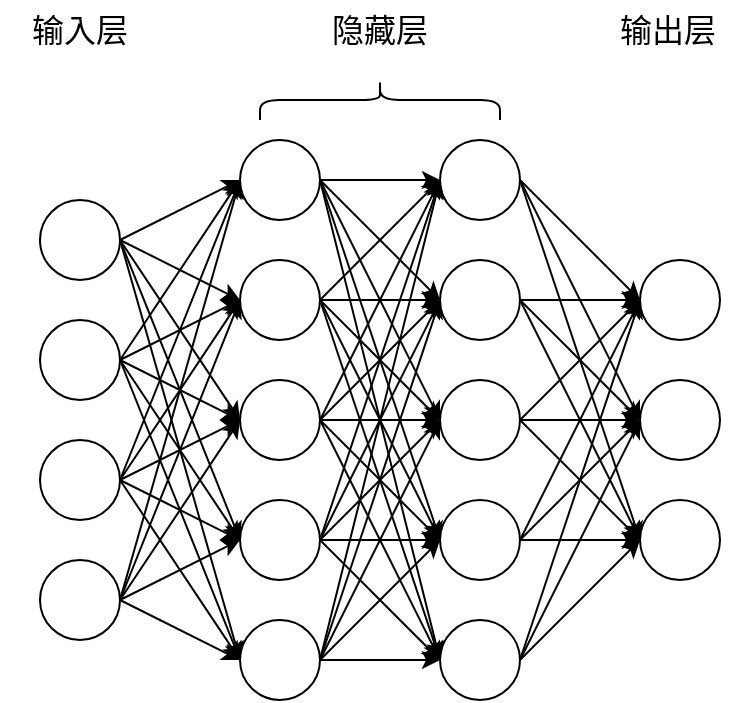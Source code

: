 <mxfile version="21.3.5" type="github">
  <diagram name="第 1 页" id="Nes4Ecfo2mhJ0ypQ1FAw">
    <mxGraphModel dx="1293" dy="785" grid="1" gridSize="10" guides="1" tooltips="1" connect="1" arrows="1" fold="1" page="1" pageScale="1" pageWidth="827" pageHeight="1169" math="0" shadow="0">
      <root>
        <mxCell id="0" />
        <mxCell id="1" parent="0" />
        <mxCell id="xXC10GWcHhXQVyUSN9c3-1" value="" style="ellipse;whiteSpace=wrap;html=1;aspect=fixed;" parent="1" vertex="1">
          <mxGeometry x="100" y="180" width="40" height="40" as="geometry" />
        </mxCell>
        <mxCell id="xXC10GWcHhXQVyUSN9c3-2" value="" style="ellipse;whiteSpace=wrap;html=1;aspect=fixed;" parent="1" vertex="1">
          <mxGeometry x="100" y="240" width="40" height="40" as="geometry" />
        </mxCell>
        <mxCell id="xXC10GWcHhXQVyUSN9c3-3" value="" style="ellipse;whiteSpace=wrap;html=1;aspect=fixed;" parent="1" vertex="1">
          <mxGeometry x="100" y="300" width="40" height="40" as="geometry" />
        </mxCell>
        <mxCell id="xXC10GWcHhXQVyUSN9c3-4" value="" style="ellipse;whiteSpace=wrap;html=1;aspect=fixed;" parent="1" vertex="1">
          <mxGeometry x="100" y="360" width="40" height="40" as="geometry" />
        </mxCell>
        <mxCell id="xXC10GWcHhXQVyUSN9c3-5" value="" style="ellipse;whiteSpace=wrap;html=1;aspect=fixed;" parent="1" vertex="1">
          <mxGeometry x="200" y="150" width="40" height="40" as="geometry" />
        </mxCell>
        <mxCell id="xXC10GWcHhXQVyUSN9c3-6" value="" style="ellipse;whiteSpace=wrap;html=1;aspect=fixed;" parent="1" vertex="1">
          <mxGeometry x="200" y="210" width="40" height="40" as="geometry" />
        </mxCell>
        <mxCell id="xXC10GWcHhXQVyUSN9c3-7" value="" style="ellipse;whiteSpace=wrap;html=1;aspect=fixed;" parent="1" vertex="1">
          <mxGeometry x="200" y="270" width="40" height="40" as="geometry" />
        </mxCell>
        <mxCell id="xXC10GWcHhXQVyUSN9c3-8" value="" style="ellipse;whiteSpace=wrap;html=1;aspect=fixed;" parent="1" vertex="1">
          <mxGeometry x="200" y="330" width="40" height="40" as="geometry" />
        </mxCell>
        <mxCell id="xXC10GWcHhXQVyUSN9c3-9" value="" style="ellipse;whiteSpace=wrap;html=1;aspect=fixed;" parent="1" vertex="1">
          <mxGeometry x="200" y="390" width="40" height="40" as="geometry" />
        </mxCell>
        <mxCell id="xXC10GWcHhXQVyUSN9c3-10" value="" style="ellipse;whiteSpace=wrap;html=1;aspect=fixed;" parent="1" vertex="1">
          <mxGeometry x="300" y="150" width="40" height="40" as="geometry" />
        </mxCell>
        <mxCell id="xXC10GWcHhXQVyUSN9c3-11" value="" style="ellipse;whiteSpace=wrap;html=1;aspect=fixed;" parent="1" vertex="1">
          <mxGeometry x="300" y="210" width="40" height="40" as="geometry" />
        </mxCell>
        <mxCell id="xXC10GWcHhXQVyUSN9c3-12" value="" style="ellipse;whiteSpace=wrap;html=1;aspect=fixed;" parent="1" vertex="1">
          <mxGeometry x="300" y="270" width="40" height="40" as="geometry" />
        </mxCell>
        <mxCell id="xXC10GWcHhXQVyUSN9c3-13" value="" style="ellipse;whiteSpace=wrap;html=1;aspect=fixed;" parent="1" vertex="1">
          <mxGeometry x="300" y="330" width="40" height="40" as="geometry" />
        </mxCell>
        <mxCell id="xXC10GWcHhXQVyUSN9c3-14" value="" style="ellipse;whiteSpace=wrap;html=1;aspect=fixed;" parent="1" vertex="1">
          <mxGeometry x="300" y="390" width="40" height="40" as="geometry" />
        </mxCell>
        <mxCell id="xXC10GWcHhXQVyUSN9c3-15" value="" style="ellipse;whiteSpace=wrap;html=1;aspect=fixed;" parent="1" vertex="1">
          <mxGeometry x="400" y="210" width="40" height="40" as="geometry" />
        </mxCell>
        <mxCell id="xXC10GWcHhXQVyUSN9c3-16" value="" style="ellipse;whiteSpace=wrap;html=1;aspect=fixed;" parent="1" vertex="1">
          <mxGeometry x="400" y="270" width="40" height="40" as="geometry" />
        </mxCell>
        <mxCell id="xXC10GWcHhXQVyUSN9c3-17" value="" style="ellipse;whiteSpace=wrap;html=1;aspect=fixed;" parent="1" vertex="1">
          <mxGeometry x="400" y="330" width="40" height="40" as="geometry" />
        </mxCell>
        <mxCell id="xXC10GWcHhXQVyUSN9c3-18" value="" style="endArrow=classic;html=1;rounded=0;entryX=0;entryY=0.5;entryDx=0;entryDy=0;" parent="1" target="xXC10GWcHhXQVyUSN9c3-5" edge="1">
          <mxGeometry width="50" height="50" relative="1" as="geometry">
            <mxPoint x="140" y="200" as="sourcePoint" />
            <mxPoint x="190" y="150" as="targetPoint" />
          </mxGeometry>
        </mxCell>
        <mxCell id="xXC10GWcHhXQVyUSN9c3-19" value="" style="endArrow=classic;html=1;rounded=0;entryX=0;entryY=0.5;entryDx=0;entryDy=0;" parent="1" target="xXC10GWcHhXQVyUSN9c3-6" edge="1">
          <mxGeometry width="50" height="50" relative="1" as="geometry">
            <mxPoint x="140" y="200" as="sourcePoint" />
            <mxPoint x="190" y="150" as="targetPoint" />
          </mxGeometry>
        </mxCell>
        <mxCell id="xXC10GWcHhXQVyUSN9c3-20" value="" style="endArrow=classic;html=1;rounded=0;entryX=0;entryY=0.5;entryDx=0;entryDy=0;exitX=1;exitY=0.5;exitDx=0;exitDy=0;" parent="1" source="xXC10GWcHhXQVyUSN9c3-1" target="xXC10GWcHhXQVyUSN9c3-7" edge="1">
          <mxGeometry width="50" height="50" relative="1" as="geometry">
            <mxPoint x="150" y="210" as="sourcePoint" />
            <mxPoint x="210" y="240" as="targetPoint" />
          </mxGeometry>
        </mxCell>
        <mxCell id="xXC10GWcHhXQVyUSN9c3-21" value="" style="endArrow=classic;html=1;rounded=0;entryX=0;entryY=0.5;entryDx=0;entryDy=0;exitX=1;exitY=0.5;exitDx=0;exitDy=0;" parent="1" source="xXC10GWcHhXQVyUSN9c3-1" target="xXC10GWcHhXQVyUSN9c3-8" edge="1">
          <mxGeometry width="50" height="50" relative="1" as="geometry">
            <mxPoint x="150" y="210" as="sourcePoint" />
            <mxPoint x="210" y="300" as="targetPoint" />
          </mxGeometry>
        </mxCell>
        <mxCell id="xXC10GWcHhXQVyUSN9c3-22" value="" style="endArrow=classic;html=1;rounded=0;entryX=0;entryY=0.5;entryDx=0;entryDy=0;exitX=1;exitY=0.5;exitDx=0;exitDy=0;" parent="1" source="xXC10GWcHhXQVyUSN9c3-1" target="xXC10GWcHhXQVyUSN9c3-9" edge="1">
          <mxGeometry width="50" height="50" relative="1" as="geometry">
            <mxPoint x="150" y="210" as="sourcePoint" />
            <mxPoint x="210" y="360" as="targetPoint" />
          </mxGeometry>
        </mxCell>
        <mxCell id="xXC10GWcHhXQVyUSN9c3-23" value="" style="endArrow=classic;html=1;rounded=0;entryX=0;entryY=0.5;entryDx=0;entryDy=0;exitX=1;exitY=0.5;exitDx=0;exitDy=0;" parent="1" source="xXC10GWcHhXQVyUSN9c3-2" target="xXC10GWcHhXQVyUSN9c3-6" edge="1">
          <mxGeometry width="50" height="50" relative="1" as="geometry">
            <mxPoint x="150" y="210" as="sourcePoint" />
            <mxPoint x="210" y="180" as="targetPoint" />
          </mxGeometry>
        </mxCell>
        <mxCell id="xXC10GWcHhXQVyUSN9c3-24" value="" style="endArrow=classic;html=1;rounded=0;entryX=0;entryY=0.5;entryDx=0;entryDy=0;" parent="1" target="xXC10GWcHhXQVyUSN9c3-5" edge="1">
          <mxGeometry width="50" height="50" relative="1" as="geometry">
            <mxPoint x="140" y="260" as="sourcePoint" />
            <mxPoint x="190" y="210" as="targetPoint" />
          </mxGeometry>
        </mxCell>
        <mxCell id="xXC10GWcHhXQVyUSN9c3-25" value="" style="endArrow=classic;html=1;rounded=0;" parent="1" edge="1">
          <mxGeometry width="50" height="50" relative="1" as="geometry">
            <mxPoint x="140" y="260" as="sourcePoint" />
            <mxPoint x="200" y="290" as="targetPoint" />
          </mxGeometry>
        </mxCell>
        <mxCell id="xXC10GWcHhXQVyUSN9c3-26" value="" style="endArrow=classic;html=1;rounded=0;entryX=0;entryY=0.5;entryDx=0;entryDy=0;" parent="1" target="xXC10GWcHhXQVyUSN9c3-8" edge="1">
          <mxGeometry width="50" height="50" relative="1" as="geometry">
            <mxPoint x="140" y="260" as="sourcePoint" />
            <mxPoint x="190" y="210" as="targetPoint" />
          </mxGeometry>
        </mxCell>
        <mxCell id="xXC10GWcHhXQVyUSN9c3-27" value="" style="endArrow=classic;html=1;rounded=0;" parent="1" edge="1">
          <mxGeometry width="50" height="50" relative="1" as="geometry">
            <mxPoint x="140" y="260" as="sourcePoint" />
            <mxPoint x="200" y="410" as="targetPoint" />
          </mxGeometry>
        </mxCell>
        <mxCell id="xXC10GWcHhXQVyUSN9c3-28" value="" style="endArrow=classic;html=1;rounded=0;entryX=0;entryY=0.5;entryDx=0;entryDy=0;" parent="1" target="xXC10GWcHhXQVyUSN9c3-5" edge="1">
          <mxGeometry width="50" height="50" relative="1" as="geometry">
            <mxPoint x="140" y="320" as="sourcePoint" />
            <mxPoint x="190" y="270" as="targetPoint" />
          </mxGeometry>
        </mxCell>
        <mxCell id="xXC10GWcHhXQVyUSN9c3-29" value="" style="endArrow=classic;html=1;rounded=0;entryX=0;entryY=0.5;entryDx=0;entryDy=0;" parent="1" target="xXC10GWcHhXQVyUSN9c3-6" edge="1">
          <mxGeometry width="50" height="50" relative="1" as="geometry">
            <mxPoint x="140" y="320" as="sourcePoint" />
            <mxPoint x="190" y="270" as="targetPoint" />
          </mxGeometry>
        </mxCell>
        <mxCell id="xXC10GWcHhXQVyUSN9c3-30" value="" style="endArrow=classic;html=1;rounded=0;entryX=0;entryY=0.5;entryDx=0;entryDy=0;" parent="1" target="xXC10GWcHhXQVyUSN9c3-7" edge="1">
          <mxGeometry width="50" height="50" relative="1" as="geometry">
            <mxPoint x="140" y="320" as="sourcePoint" />
            <mxPoint x="190" y="270" as="targetPoint" />
          </mxGeometry>
        </mxCell>
        <mxCell id="xXC10GWcHhXQVyUSN9c3-31" value="" style="endArrow=classic;html=1;rounded=0;" parent="1" edge="1">
          <mxGeometry width="50" height="50" relative="1" as="geometry">
            <mxPoint x="140" y="320" as="sourcePoint" />
            <mxPoint x="200" y="350" as="targetPoint" />
          </mxGeometry>
        </mxCell>
        <mxCell id="xXC10GWcHhXQVyUSN9c3-32" value="" style="endArrow=classic;html=1;rounded=0;" parent="1" edge="1">
          <mxGeometry width="50" height="50" relative="1" as="geometry">
            <mxPoint x="140" y="320" as="sourcePoint" />
            <mxPoint x="200" y="410" as="targetPoint" />
          </mxGeometry>
        </mxCell>
        <mxCell id="xXC10GWcHhXQVyUSN9c3-33" value="" style="endArrow=classic;html=1;rounded=0;" parent="1" edge="1">
          <mxGeometry width="50" height="50" relative="1" as="geometry">
            <mxPoint x="140" y="380" as="sourcePoint" />
            <mxPoint x="200" y="170" as="targetPoint" />
          </mxGeometry>
        </mxCell>
        <mxCell id="xXC10GWcHhXQVyUSN9c3-34" value="" style="endArrow=classic;html=1;rounded=0;entryX=0;entryY=0.5;entryDx=0;entryDy=0;" parent="1" target="xXC10GWcHhXQVyUSN9c3-6" edge="1">
          <mxGeometry width="50" height="50" relative="1" as="geometry">
            <mxPoint x="140" y="380" as="sourcePoint" />
            <mxPoint x="190" y="330" as="targetPoint" />
          </mxGeometry>
        </mxCell>
        <mxCell id="xXC10GWcHhXQVyUSN9c3-35" value="" style="endArrow=classic;html=1;rounded=0;" parent="1" edge="1">
          <mxGeometry width="50" height="50" relative="1" as="geometry">
            <mxPoint x="140" y="380" as="sourcePoint" />
            <mxPoint x="200" y="290" as="targetPoint" />
          </mxGeometry>
        </mxCell>
        <mxCell id="xXC10GWcHhXQVyUSN9c3-36" value="" style="endArrow=classic;html=1;rounded=0;" parent="1" edge="1">
          <mxGeometry width="50" height="50" relative="1" as="geometry">
            <mxPoint x="140" y="380" as="sourcePoint" />
            <mxPoint x="200" y="350" as="targetPoint" />
          </mxGeometry>
        </mxCell>
        <mxCell id="xXC10GWcHhXQVyUSN9c3-37" value="" style="endArrow=classic;html=1;rounded=0;" parent="1" edge="1">
          <mxGeometry width="50" height="50" relative="1" as="geometry">
            <mxPoint x="140" y="380" as="sourcePoint" />
            <mxPoint x="200" y="410" as="targetPoint" />
          </mxGeometry>
        </mxCell>
        <mxCell id="xXC10GWcHhXQVyUSN9c3-38" value="" style="endArrow=classic;html=1;rounded=0;entryX=0;entryY=0.5;entryDx=0;entryDy=0;" parent="1" target="xXC10GWcHhXQVyUSN9c3-10" edge="1">
          <mxGeometry width="50" height="50" relative="1" as="geometry">
            <mxPoint x="240" y="410" as="sourcePoint" />
            <mxPoint x="290" y="360" as="targetPoint" />
          </mxGeometry>
        </mxCell>
        <mxCell id="xXC10GWcHhXQVyUSN9c3-39" value="" style="endArrow=classic;html=1;rounded=0;entryX=0;entryY=0.5;entryDx=0;entryDy=0;" parent="1" target="xXC10GWcHhXQVyUSN9c3-10" edge="1">
          <mxGeometry width="50" height="50" relative="1" as="geometry">
            <mxPoint x="240" y="350" as="sourcePoint" />
            <mxPoint x="270" y="130" as="targetPoint" />
          </mxGeometry>
        </mxCell>
        <mxCell id="xXC10GWcHhXQVyUSN9c3-40" value="" style="endArrow=classic;html=1;rounded=0;entryX=0;entryY=0.5;entryDx=0;entryDy=0;" parent="1" target="xXC10GWcHhXQVyUSN9c3-10" edge="1">
          <mxGeometry width="50" height="50" relative="1" as="geometry">
            <mxPoint x="240" y="290" as="sourcePoint" />
            <mxPoint x="290" y="240" as="targetPoint" />
          </mxGeometry>
        </mxCell>
        <mxCell id="xXC10GWcHhXQVyUSN9c3-41" value="" style="endArrow=classic;html=1;rounded=0;entryX=0;entryY=0.5;entryDx=0;entryDy=0;" parent="1" target="xXC10GWcHhXQVyUSN9c3-10" edge="1">
          <mxGeometry width="50" height="50" relative="1" as="geometry">
            <mxPoint x="240" y="230" as="sourcePoint" />
            <mxPoint x="290" y="180" as="targetPoint" />
          </mxGeometry>
        </mxCell>
        <mxCell id="xXC10GWcHhXQVyUSN9c3-42" value="" style="endArrow=classic;html=1;rounded=0;entryX=0;entryY=0.5;entryDx=0;entryDy=0;" parent="1" target="xXC10GWcHhXQVyUSN9c3-10" edge="1">
          <mxGeometry width="50" height="50" relative="1" as="geometry">
            <mxPoint x="240" y="170" as="sourcePoint" />
            <mxPoint x="290" y="120" as="targetPoint" />
          </mxGeometry>
        </mxCell>
        <mxCell id="xXC10GWcHhXQVyUSN9c3-43" value="" style="endArrow=classic;html=1;rounded=0;entryX=0;entryY=0.5;entryDx=0;entryDy=0;" parent="1" target="xXC10GWcHhXQVyUSN9c3-11" edge="1">
          <mxGeometry width="50" height="50" relative="1" as="geometry">
            <mxPoint x="240" y="170" as="sourcePoint" />
            <mxPoint x="290" y="120" as="targetPoint" />
          </mxGeometry>
        </mxCell>
        <mxCell id="xXC10GWcHhXQVyUSN9c3-44" value="" style="endArrow=classic;html=1;rounded=0;entryX=0;entryY=0.5;entryDx=0;entryDy=0;exitX=1;exitY=0.5;exitDx=0;exitDy=0;" parent="1" source="xXC10GWcHhXQVyUSN9c3-6" target="xXC10GWcHhXQVyUSN9c3-11" edge="1">
          <mxGeometry width="50" height="50" relative="1" as="geometry">
            <mxPoint x="260" y="120" as="sourcePoint" />
            <mxPoint x="310" y="70" as="targetPoint" />
          </mxGeometry>
        </mxCell>
        <mxCell id="xXC10GWcHhXQVyUSN9c3-45" value="" style="endArrow=classic;html=1;rounded=0;entryX=0;entryY=0.5;entryDx=0;entryDy=0;exitX=1;exitY=0.5;exitDx=0;exitDy=0;" parent="1" source="xXC10GWcHhXQVyUSN9c3-7" target="xXC10GWcHhXQVyUSN9c3-11" edge="1">
          <mxGeometry width="50" height="50" relative="1" as="geometry">
            <mxPoint x="260" y="160" as="sourcePoint" />
            <mxPoint x="310" y="110" as="targetPoint" />
          </mxGeometry>
        </mxCell>
        <mxCell id="xXC10GWcHhXQVyUSN9c3-46" value="" style="endArrow=classic;html=1;rounded=0;entryX=0;entryY=0.5;entryDx=0;entryDy=0;" parent="1" target="xXC10GWcHhXQVyUSN9c3-11" edge="1">
          <mxGeometry width="50" height="50" relative="1" as="geometry">
            <mxPoint x="240" y="350" as="sourcePoint" />
            <mxPoint x="290" y="300" as="targetPoint" />
          </mxGeometry>
        </mxCell>
        <mxCell id="xXC10GWcHhXQVyUSN9c3-47" value="" style="endArrow=classic;html=1;rounded=0;entryX=0;entryY=0.5;entryDx=0;entryDy=0;" parent="1" target="xXC10GWcHhXQVyUSN9c3-11" edge="1">
          <mxGeometry width="50" height="50" relative="1" as="geometry">
            <mxPoint x="240" y="410" as="sourcePoint" />
            <mxPoint x="290" y="360" as="targetPoint" />
          </mxGeometry>
        </mxCell>
        <mxCell id="xXC10GWcHhXQVyUSN9c3-48" value="" style="endArrow=classic;html=1;rounded=0;entryX=0;entryY=0.5;entryDx=0;entryDy=0;exitX=1;exitY=0.5;exitDx=0;exitDy=0;" parent="1" source="xXC10GWcHhXQVyUSN9c3-5" target="xXC10GWcHhXQVyUSN9c3-12" edge="1">
          <mxGeometry width="50" height="50" relative="1" as="geometry">
            <mxPoint x="250" y="500" as="sourcePoint" />
            <mxPoint x="300" y="450" as="targetPoint" />
          </mxGeometry>
        </mxCell>
        <mxCell id="xXC10GWcHhXQVyUSN9c3-49" value="" style="endArrow=classic;html=1;rounded=0;exitX=1;exitY=0.5;exitDx=0;exitDy=0;entryX=0;entryY=0.5;entryDx=0;entryDy=0;" parent="1" source="xXC10GWcHhXQVyUSN9c3-6" target="xXC10GWcHhXQVyUSN9c3-12" edge="1">
          <mxGeometry width="50" height="50" relative="1" as="geometry">
            <mxPoint x="230" y="480" as="sourcePoint" />
            <mxPoint x="300" y="280" as="targetPoint" />
          </mxGeometry>
        </mxCell>
        <mxCell id="xXC10GWcHhXQVyUSN9c3-50" value="" style="endArrow=classic;html=1;rounded=0;entryX=0;entryY=0.5;entryDx=0;entryDy=0;exitX=1;exitY=0.5;exitDx=0;exitDy=0;" parent="1" source="xXC10GWcHhXQVyUSN9c3-7" target="xXC10GWcHhXQVyUSN9c3-12" edge="1">
          <mxGeometry width="50" height="50" relative="1" as="geometry">
            <mxPoint x="230" y="520" as="sourcePoint" />
            <mxPoint x="280" y="470" as="targetPoint" />
          </mxGeometry>
        </mxCell>
        <mxCell id="xXC10GWcHhXQVyUSN9c3-51" value="" style="endArrow=classic;html=1;rounded=0;entryX=0;entryY=0.5;entryDx=0;entryDy=0;exitX=1;exitY=0.5;exitDx=0;exitDy=0;" parent="1" source="xXC10GWcHhXQVyUSN9c3-8" target="xXC10GWcHhXQVyUSN9c3-12" edge="1">
          <mxGeometry width="50" height="50" relative="1" as="geometry">
            <mxPoint x="320" y="530" as="sourcePoint" />
            <mxPoint x="370" y="480" as="targetPoint" />
          </mxGeometry>
        </mxCell>
        <mxCell id="xXC10GWcHhXQVyUSN9c3-52" value="" style="endArrow=classic;html=1;rounded=0;entryX=0;entryY=0.5;entryDx=0;entryDy=0;exitX=1;exitY=0.5;exitDx=0;exitDy=0;" parent="1" source="xXC10GWcHhXQVyUSN9c3-9" target="xXC10GWcHhXQVyUSN9c3-12" edge="1">
          <mxGeometry width="50" height="50" relative="1" as="geometry">
            <mxPoint x="240" y="520" as="sourcePoint" />
            <mxPoint x="290" y="470" as="targetPoint" />
          </mxGeometry>
        </mxCell>
        <mxCell id="xXC10GWcHhXQVyUSN9c3-53" value="" style="endArrow=classic;html=1;rounded=0;entryX=0;entryY=0.5;entryDx=0;entryDy=0;exitX=1;exitY=0.5;exitDx=0;exitDy=0;" parent="1" source="xXC10GWcHhXQVyUSN9c3-8" target="xXC10GWcHhXQVyUSN9c3-14" edge="1">
          <mxGeometry width="50" height="50" relative="1" as="geometry">
            <mxPoint x="490" y="540" as="sourcePoint" />
            <mxPoint x="540" y="490" as="targetPoint" />
          </mxGeometry>
        </mxCell>
        <mxCell id="xXC10GWcHhXQVyUSN9c3-54" value="" style="endArrow=classic;html=1;rounded=0;entryX=0;entryY=0.5;entryDx=0;entryDy=0;exitX=1;exitY=0.5;exitDx=0;exitDy=0;" parent="1" source="xXC10GWcHhXQVyUSN9c3-9" target="xXC10GWcHhXQVyUSN9c3-14" edge="1">
          <mxGeometry width="50" height="50" relative="1" as="geometry">
            <mxPoint x="220" y="510" as="sourcePoint" />
            <mxPoint x="270" y="460" as="targetPoint" />
          </mxGeometry>
        </mxCell>
        <mxCell id="xXC10GWcHhXQVyUSN9c3-55" value="" style="endArrow=classic;html=1;rounded=0;entryX=0;entryY=0.5;entryDx=0;entryDy=0;exitX=1;exitY=0.5;exitDx=0;exitDy=0;" parent="1" source="xXC10GWcHhXQVyUSN9c3-6" target="xXC10GWcHhXQVyUSN9c3-13" edge="1">
          <mxGeometry width="50" height="50" relative="1" as="geometry">
            <mxPoint x="220" y="560" as="sourcePoint" />
            <mxPoint x="270" y="510" as="targetPoint" />
          </mxGeometry>
        </mxCell>
        <mxCell id="xXC10GWcHhXQVyUSN9c3-56" value="" style="endArrow=classic;html=1;rounded=0;entryX=0;entryY=0.5;entryDx=0;entryDy=0;exitX=1;exitY=0.5;exitDx=0;exitDy=0;" parent="1" source="xXC10GWcHhXQVyUSN9c3-7" target="xXC10GWcHhXQVyUSN9c3-13" edge="1">
          <mxGeometry width="50" height="50" relative="1" as="geometry">
            <mxPoint x="230" y="480" as="sourcePoint" />
            <mxPoint x="280" y="430" as="targetPoint" />
          </mxGeometry>
        </mxCell>
        <mxCell id="xXC10GWcHhXQVyUSN9c3-57" value="" style="endArrow=classic;html=1;rounded=0;entryX=0;entryY=0.5;entryDx=0;entryDy=0;exitX=1;exitY=0.5;exitDx=0;exitDy=0;" parent="1" source="xXC10GWcHhXQVyUSN9c3-8" target="xXC10GWcHhXQVyUSN9c3-13" edge="1">
          <mxGeometry width="50" height="50" relative="1" as="geometry">
            <mxPoint x="230" y="520" as="sourcePoint" />
            <mxPoint x="280" y="470" as="targetPoint" />
          </mxGeometry>
        </mxCell>
        <mxCell id="xXC10GWcHhXQVyUSN9c3-58" value="" style="endArrow=classic;html=1;rounded=0;entryX=0;entryY=0.5;entryDx=0;entryDy=0;exitX=1;exitY=0.5;exitDx=0;exitDy=0;" parent="1" source="xXC10GWcHhXQVyUSN9c3-9" target="xXC10GWcHhXQVyUSN9c3-13" edge="1">
          <mxGeometry width="50" height="50" relative="1" as="geometry">
            <mxPoint x="220" y="510" as="sourcePoint" />
            <mxPoint x="270" y="460" as="targetPoint" />
          </mxGeometry>
        </mxCell>
        <mxCell id="xXC10GWcHhXQVyUSN9c3-59" value="" style="endArrow=classic;html=1;rounded=0;entryX=0;entryY=0.5;entryDx=0;entryDy=0;exitX=1;exitY=0.5;exitDx=0;exitDy=0;" parent="1" source="xXC10GWcHhXQVyUSN9c3-5" target="xXC10GWcHhXQVyUSN9c3-13" edge="1">
          <mxGeometry width="50" height="50" relative="1" as="geometry">
            <mxPoint x="310" y="580" as="sourcePoint" />
            <mxPoint x="360" y="530" as="targetPoint" />
          </mxGeometry>
        </mxCell>
        <mxCell id="xXC10GWcHhXQVyUSN9c3-60" value="" style="endArrow=classic;html=1;rounded=0;entryX=0;entryY=0.5;entryDx=0;entryDy=0;exitX=1;exitY=0.5;exitDx=0;exitDy=0;" parent="1" source="xXC10GWcHhXQVyUSN9c3-6" target="xXC10GWcHhXQVyUSN9c3-14" edge="1">
          <mxGeometry width="50" height="50" relative="1" as="geometry">
            <mxPoint x="220" y="580" as="sourcePoint" />
            <mxPoint x="280" y="460" as="targetPoint" />
          </mxGeometry>
        </mxCell>
        <mxCell id="xXC10GWcHhXQVyUSN9c3-61" value="" style="endArrow=classic;html=1;rounded=0;entryX=0;entryY=0.5;entryDx=0;entryDy=0;exitX=1;exitY=0.5;exitDx=0;exitDy=0;" parent="1" source="xXC10GWcHhXQVyUSN9c3-5" target="xXC10GWcHhXQVyUSN9c3-14" edge="1">
          <mxGeometry width="50" height="50" relative="1" as="geometry">
            <mxPoint x="130" y="530" as="sourcePoint" />
            <mxPoint x="180" y="480" as="targetPoint" />
          </mxGeometry>
        </mxCell>
        <mxCell id="xXC10GWcHhXQVyUSN9c3-62" value="" style="endArrow=classic;html=1;rounded=0;entryX=0;entryY=0.5;entryDx=0;entryDy=0;exitX=1;exitY=0.5;exitDx=0;exitDy=0;" parent="1" source="xXC10GWcHhXQVyUSN9c3-7" target="xXC10GWcHhXQVyUSN9c3-14" edge="1">
          <mxGeometry width="50" height="50" relative="1" as="geometry">
            <mxPoint x="300" y="550" as="sourcePoint" />
            <mxPoint x="350" y="500" as="targetPoint" />
          </mxGeometry>
        </mxCell>
        <mxCell id="xXC10GWcHhXQVyUSN9c3-63" value="" style="endArrow=classic;html=1;rounded=0;entryX=0;entryY=0.5;entryDx=0;entryDy=0;exitX=1;exitY=0.5;exitDx=0;exitDy=0;" parent="1" source="xXC10GWcHhXQVyUSN9c3-12" target="xXC10GWcHhXQVyUSN9c3-15" edge="1">
          <mxGeometry width="50" height="50" relative="1" as="geometry">
            <mxPoint x="330" y="530" as="sourcePoint" />
            <mxPoint x="380" y="480" as="targetPoint" />
          </mxGeometry>
        </mxCell>
        <mxCell id="xXC10GWcHhXQVyUSN9c3-64" value="" style="endArrow=classic;html=1;rounded=0;entryX=0;entryY=0.5;entryDx=0;entryDy=0;exitX=1;exitY=0.5;exitDx=0;exitDy=0;" parent="1" source="xXC10GWcHhXQVyUSN9c3-11" target="xXC10GWcHhXQVyUSN9c3-15" edge="1">
          <mxGeometry width="50" height="50" relative="1" as="geometry">
            <mxPoint x="290" y="550" as="sourcePoint" />
            <mxPoint x="340" y="500" as="targetPoint" />
          </mxGeometry>
        </mxCell>
        <mxCell id="xXC10GWcHhXQVyUSN9c3-65" value="" style="endArrow=classic;html=1;rounded=0;entryX=0;entryY=0.5;entryDx=0;entryDy=0;exitX=1;exitY=0.5;exitDx=0;exitDy=0;" parent="1" source="xXC10GWcHhXQVyUSN9c3-10" target="xXC10GWcHhXQVyUSN9c3-15" edge="1">
          <mxGeometry width="50" height="50" relative="1" as="geometry">
            <mxPoint x="380" y="510" as="sourcePoint" />
            <mxPoint x="430" y="460" as="targetPoint" />
          </mxGeometry>
        </mxCell>
        <mxCell id="xXC10GWcHhXQVyUSN9c3-66" value="" style="endArrow=classic;html=1;rounded=0;entryX=0;entryY=0.5;entryDx=0;entryDy=0;exitX=1;exitY=0.5;exitDx=0;exitDy=0;" parent="1" source="xXC10GWcHhXQVyUSN9c3-13" target="xXC10GWcHhXQVyUSN9c3-15" edge="1">
          <mxGeometry width="50" height="50" relative="1" as="geometry">
            <mxPoint x="170" y="530" as="sourcePoint" />
            <mxPoint x="220" y="480" as="targetPoint" />
          </mxGeometry>
        </mxCell>
        <mxCell id="xXC10GWcHhXQVyUSN9c3-67" value="" style="endArrow=classic;html=1;rounded=0;entryX=0;entryY=0.5;entryDx=0;entryDy=0;exitX=1;exitY=0.5;exitDx=0;exitDy=0;" parent="1" source="xXC10GWcHhXQVyUSN9c3-14" target="xXC10GWcHhXQVyUSN9c3-15" edge="1">
          <mxGeometry width="50" height="50" relative="1" as="geometry">
            <mxPoint x="350" y="490" as="sourcePoint" />
            <mxPoint x="400" y="440" as="targetPoint" />
          </mxGeometry>
        </mxCell>
        <mxCell id="xXC10GWcHhXQVyUSN9c3-68" value="" style="endArrow=classic;html=1;rounded=0;entryX=0;entryY=0.5;entryDx=0;entryDy=0;exitX=1;exitY=0.5;exitDx=0;exitDy=0;" parent="1" source="xXC10GWcHhXQVyUSN9c3-11" target="xXC10GWcHhXQVyUSN9c3-16" edge="1">
          <mxGeometry width="50" height="50" relative="1" as="geometry">
            <mxPoint x="350" y="520" as="sourcePoint" />
            <mxPoint x="400" y="470" as="targetPoint" />
          </mxGeometry>
        </mxCell>
        <mxCell id="xXC10GWcHhXQVyUSN9c3-69" value="" style="endArrow=classic;html=1;rounded=0;entryX=0;entryY=0.5;entryDx=0;entryDy=0;exitX=1;exitY=0.5;exitDx=0;exitDy=0;" parent="1" source="xXC10GWcHhXQVyUSN9c3-12" target="xXC10GWcHhXQVyUSN9c3-16" edge="1">
          <mxGeometry width="50" height="50" relative="1" as="geometry">
            <mxPoint x="330" y="500" as="sourcePoint" />
            <mxPoint x="380" y="450" as="targetPoint" />
          </mxGeometry>
        </mxCell>
        <mxCell id="xXC10GWcHhXQVyUSN9c3-70" value="" style="endArrow=classic;html=1;rounded=0;entryX=0;entryY=0.5;entryDx=0;entryDy=0;exitX=1;exitY=0.5;exitDx=0;exitDy=0;" parent="1" source="xXC10GWcHhXQVyUSN9c3-13" target="xXC10GWcHhXQVyUSN9c3-16" edge="1">
          <mxGeometry width="50" height="50" relative="1" as="geometry">
            <mxPoint x="340" y="510" as="sourcePoint" />
            <mxPoint x="390" y="460" as="targetPoint" />
          </mxGeometry>
        </mxCell>
        <mxCell id="xXC10GWcHhXQVyUSN9c3-71" value="" style="endArrow=classic;html=1;rounded=0;entryX=0;entryY=0.5;entryDx=0;entryDy=0;exitX=1;exitY=0.5;exitDx=0;exitDy=0;" parent="1" source="xXC10GWcHhXQVyUSN9c3-14" target="xXC10GWcHhXQVyUSN9c3-16" edge="1">
          <mxGeometry width="50" height="50" relative="1" as="geometry">
            <mxPoint x="340" y="500" as="sourcePoint" />
            <mxPoint x="390" y="450" as="targetPoint" />
          </mxGeometry>
        </mxCell>
        <mxCell id="xXC10GWcHhXQVyUSN9c3-72" value="" style="endArrow=classic;html=1;rounded=0;entryX=0;entryY=0.5;entryDx=0;entryDy=0;exitX=1;exitY=0.5;exitDx=0;exitDy=0;" parent="1" source="xXC10GWcHhXQVyUSN9c3-10" target="xXC10GWcHhXQVyUSN9c3-16" edge="1">
          <mxGeometry width="50" height="50" relative="1" as="geometry">
            <mxPoint x="440" y="540" as="sourcePoint" />
            <mxPoint x="490" y="490" as="targetPoint" />
          </mxGeometry>
        </mxCell>
        <mxCell id="xXC10GWcHhXQVyUSN9c3-73" value="" style="endArrow=classic;html=1;rounded=0;entryX=0;entryY=0.5;entryDx=0;entryDy=0;exitX=1;exitY=0.5;exitDx=0;exitDy=0;" parent="1" source="xXC10GWcHhXQVyUSN9c3-12" target="xXC10GWcHhXQVyUSN9c3-17" edge="1">
          <mxGeometry width="50" height="50" relative="1" as="geometry">
            <mxPoint x="340" y="510" as="sourcePoint" />
            <mxPoint x="390" y="460" as="targetPoint" />
          </mxGeometry>
        </mxCell>
        <mxCell id="xXC10GWcHhXQVyUSN9c3-74" value="" style="endArrow=classic;html=1;rounded=0;entryX=0;entryY=0.5;entryDx=0;entryDy=0;exitX=1;exitY=0.5;exitDx=0;exitDy=0;" parent="1" source="xXC10GWcHhXQVyUSN9c3-11" target="xXC10GWcHhXQVyUSN9c3-17" edge="1">
          <mxGeometry width="50" height="50" relative="1" as="geometry">
            <mxPoint x="340" y="480" as="sourcePoint" />
            <mxPoint x="390" y="430" as="targetPoint" />
          </mxGeometry>
        </mxCell>
        <mxCell id="xXC10GWcHhXQVyUSN9c3-75" value="" style="endArrow=classic;html=1;rounded=0;entryX=0;entryY=0.5;entryDx=0;entryDy=0;exitX=1;exitY=0.5;exitDx=0;exitDy=0;" parent="1" source="xXC10GWcHhXQVyUSN9c3-10" target="xXC10GWcHhXQVyUSN9c3-17" edge="1">
          <mxGeometry width="50" height="50" relative="1" as="geometry">
            <mxPoint x="340" y="450" as="sourcePoint" />
            <mxPoint x="390" y="400" as="targetPoint" />
          </mxGeometry>
        </mxCell>
        <mxCell id="xXC10GWcHhXQVyUSN9c3-76" value="" style="endArrow=classic;html=1;rounded=0;entryX=0;entryY=0.5;entryDx=0;entryDy=0;exitX=1;exitY=0.5;exitDx=0;exitDy=0;" parent="1" source="xXC10GWcHhXQVyUSN9c3-13" target="xXC10GWcHhXQVyUSN9c3-17" edge="1">
          <mxGeometry width="50" height="50" relative="1" as="geometry">
            <mxPoint x="350" y="490" as="sourcePoint" />
            <mxPoint x="400" y="440" as="targetPoint" />
          </mxGeometry>
        </mxCell>
        <mxCell id="xXC10GWcHhXQVyUSN9c3-77" value="" style="endArrow=classic;html=1;rounded=0;entryX=0;entryY=0.5;entryDx=0;entryDy=0;exitX=1;exitY=0.5;exitDx=0;exitDy=0;" parent="1" source="xXC10GWcHhXQVyUSN9c3-14" target="xXC10GWcHhXQVyUSN9c3-17" edge="1">
          <mxGeometry width="50" height="50" relative="1" as="geometry">
            <mxPoint x="364" y="510" as="sourcePoint" />
            <mxPoint x="414" y="460" as="targetPoint" />
          </mxGeometry>
        </mxCell>
        <mxCell id="xXC10GWcHhXQVyUSN9c3-78" value="&lt;font style=&quot;font-size: 16px;&quot;&gt;输入层&lt;/font&gt;" style="text;html=1;strokeColor=none;fillColor=none;align=center;verticalAlign=middle;whiteSpace=wrap;rounded=0;" parent="1" vertex="1">
          <mxGeometry x="80" y="80" width="80" height="30" as="geometry" />
        </mxCell>
        <mxCell id="xXC10GWcHhXQVyUSN9c3-81" value="" style="shape=curlyBracket;whiteSpace=wrap;html=1;rounded=1;labelPosition=left;verticalLabelPosition=middle;align=right;verticalAlign=middle;rotation=90;" parent="1" vertex="1">
          <mxGeometry x="260" y="70" width="20" height="120" as="geometry" />
        </mxCell>
        <mxCell id="xXC10GWcHhXQVyUSN9c3-84" value="&lt;font style=&quot;font-size: 16px;&quot;&gt;隐藏层&lt;/font&gt;" style="text;html=1;strokeColor=none;fillColor=none;align=center;verticalAlign=middle;whiteSpace=wrap;rounded=0;" parent="1" vertex="1">
          <mxGeometry x="230" y="80" width="80" height="30" as="geometry" />
        </mxCell>
        <mxCell id="xXC10GWcHhXQVyUSN9c3-85" value="&lt;font style=&quot;font-size: 16px;&quot;&gt;输出层&lt;/font&gt;" style="text;html=1;strokeColor=none;fillColor=none;align=center;verticalAlign=middle;whiteSpace=wrap;rounded=0;" parent="1" vertex="1">
          <mxGeometry x="374" y="80" width="80" height="30" as="geometry" />
        </mxCell>
      </root>
    </mxGraphModel>
  </diagram>
</mxfile>

